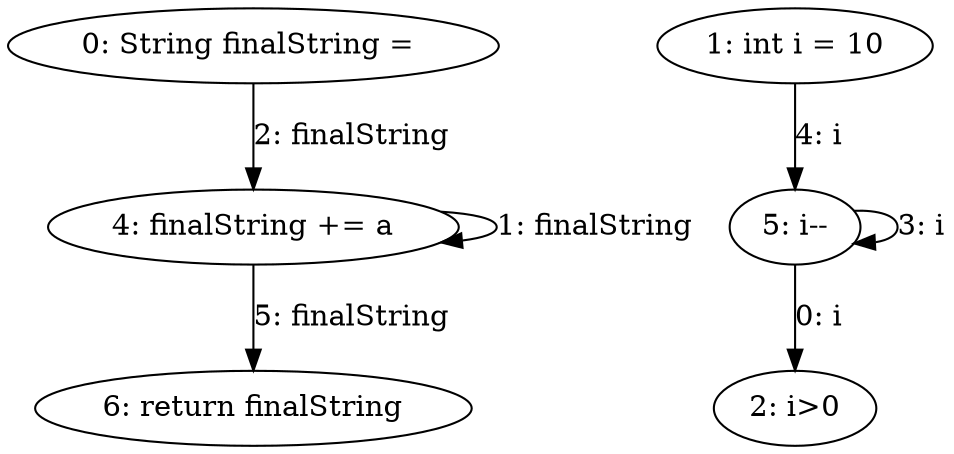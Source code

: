 digraph G {
  1 [ label="0: String finalString = " ];
  2 [ label="1: int i = 10" ];
  3 [ label="2: i>0" ];
  4 [ label="4: finalString += a" ];
  5 [ label="5: i--" ];
  6 [ label="6: return finalString" ];
  5 -> 3 [ label="0: i" ];
  4 -> 4 [ label="1: finalString" ];
  1 -> 4 [ label="2: finalString" ];
  5 -> 5 [ label="3: i" ];
  2 -> 5 [ label="4: i" ];
  4 -> 6 [ label="5: finalString" ];
}
